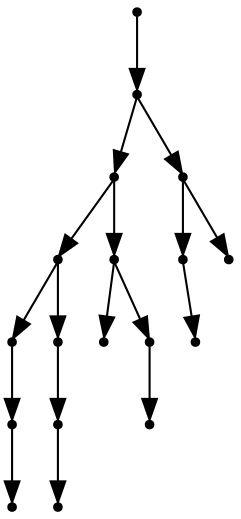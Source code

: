 digraph {
  17 [shape=point];
  16 [shape=point];
  11 [shape=point];
  6 [shape=point];
  2 [shape=point];
  1 [shape=point];
  0 [shape=point];
  5 [shape=point];
  4 [shape=point];
  3 [shape=point];
  10 [shape=point];
  7 [shape=point];
  9 [shape=point];
  8 [shape=point];
  15 [shape=point];
  13 [shape=point];
  12 [shape=point];
  14 [shape=point];
17 -> 16;
16 -> 11;
11 -> 6;
6 -> 2;
2 -> 1;
1 -> 0;
6 -> 5;
5 -> 4;
4 -> 3;
11 -> 10;
10 -> 7;
10 -> 9;
9 -> 8;
16 -> 15;
15 -> 13;
13 -> 12;
15 -> 14;
}
